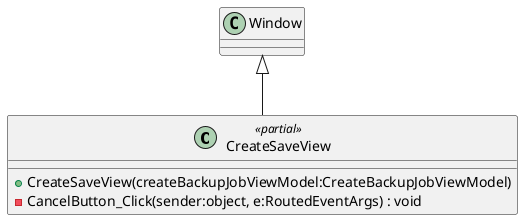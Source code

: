 @startuml
class CreateSaveView <<partial>> {
    + CreateSaveView(createBackupJobViewModel:CreateBackupJobViewModel)
    - CancelButton_Click(sender:object, e:RoutedEventArgs) : void
}
Window <|-- CreateSaveView
@enduml
